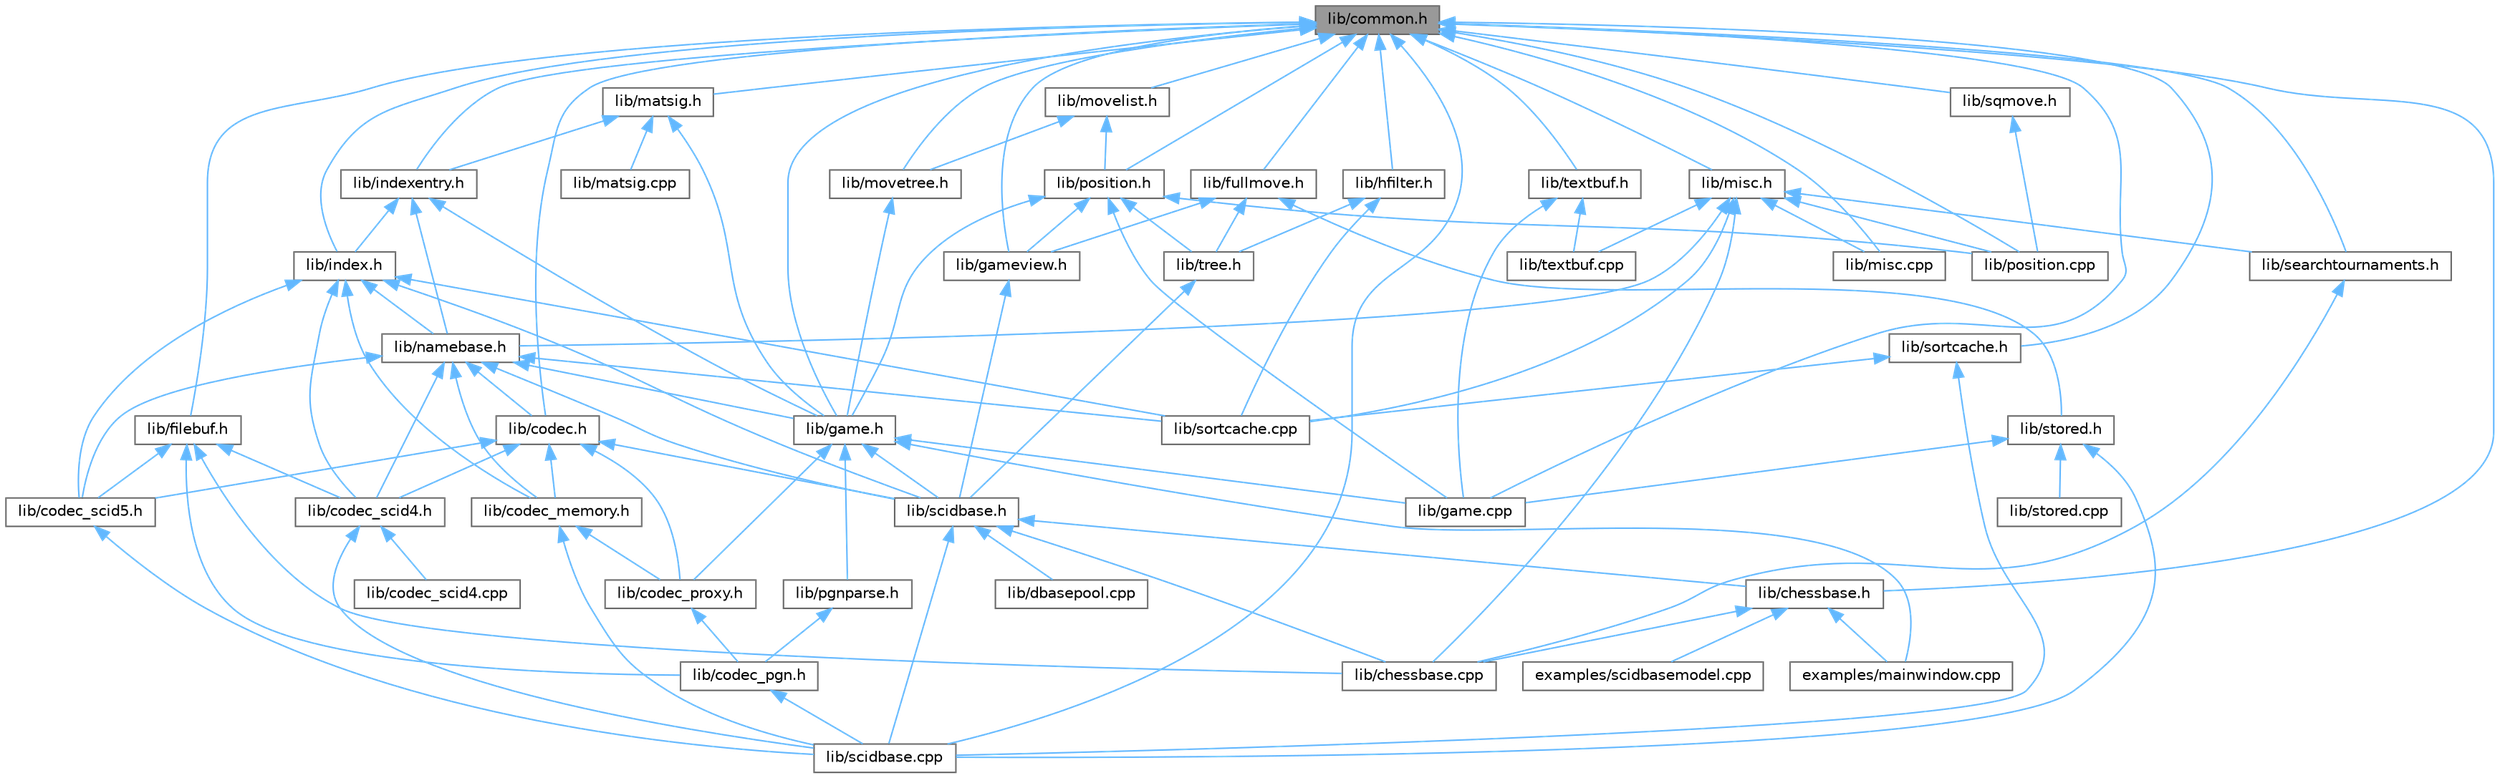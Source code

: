 digraph "lib/common.h"
{
 // LATEX_PDF_SIZE
  bgcolor="transparent";
  edge [fontname=Helvetica,fontsize=10,labelfontname=Helvetica,labelfontsize=10];
  node [fontname=Helvetica,fontsize=10,shape=box,height=0.2,width=0.4];
  Node1 [id="Node000001",label="lib/common.h",height=0.2,width=0.4,color="gray40", fillcolor="grey60", style="filled", fontcolor="black",tooltip=" "];
  Node1 -> Node2 [id="edge1_Node000001_Node000002",dir="back",color="steelblue1",style="solid",tooltip=" "];
  Node2 [id="Node000002",label="lib/chessbase.h",height=0.2,width=0.4,color="grey40", fillcolor="white", style="filled",URL="$chessbase_8h.html",tooltip=" "];
  Node2 -> Node3 [id="edge2_Node000002_Node000003",dir="back",color="steelblue1",style="solid",tooltip=" "];
  Node3 [id="Node000003",label="examples/mainwindow.cpp",height=0.2,width=0.4,color="grey40", fillcolor="white", style="filled",URL="$mainwindow_8cpp.html",tooltip=" "];
  Node2 -> Node4 [id="edge3_Node000002_Node000004",dir="back",color="steelblue1",style="solid",tooltip=" "];
  Node4 [id="Node000004",label="examples/scidbasemodel.cpp",height=0.2,width=0.4,color="grey40", fillcolor="white", style="filled",URL="$scidbasemodel_8cpp.html",tooltip=" "];
  Node2 -> Node5 [id="edge4_Node000002_Node000005",dir="back",color="steelblue1",style="solid",tooltip=" "];
  Node5 [id="Node000005",label="lib/chessbase.cpp",height=0.2,width=0.4,color="grey40", fillcolor="white", style="filled",URL="$chessbase_8cpp.html",tooltip=" "];
  Node1 -> Node6 [id="edge5_Node000001_Node000006",dir="back",color="steelblue1",style="solid",tooltip=" "];
  Node6 [id="Node000006",label="lib/codec.h",height=0.2,width=0.4,color="grey40", fillcolor="white", style="filled",URL="$codec_8h.html",tooltip=" "];
  Node6 -> Node7 [id="edge6_Node000006_Node000007",dir="back",color="steelblue1",style="solid",tooltip=" "];
  Node7 [id="Node000007",label="lib/codec_memory.h",height=0.2,width=0.4,color="grey40", fillcolor="white", style="filled",URL="$codec__memory_8h.html",tooltip=" "];
  Node7 -> Node8 [id="edge7_Node000007_Node000008",dir="back",color="steelblue1",style="solid",tooltip=" "];
  Node8 [id="Node000008",label="lib/codec_proxy.h",height=0.2,width=0.4,color="grey40", fillcolor="white", style="filled",URL="$codec__proxy_8h.html",tooltip=" "];
  Node8 -> Node9 [id="edge8_Node000008_Node000009",dir="back",color="steelblue1",style="solid",tooltip=" "];
  Node9 [id="Node000009",label="lib/codec_pgn.h",height=0.2,width=0.4,color="grey40", fillcolor="white", style="filled",URL="$codec__pgn_8h.html",tooltip=" "];
  Node9 -> Node10 [id="edge9_Node000009_Node000010",dir="back",color="steelblue1",style="solid",tooltip=" "];
  Node10 [id="Node000010",label="lib/scidbase.cpp",height=0.2,width=0.4,color="grey40", fillcolor="white", style="filled",URL="$scidbase_8cpp.html",tooltip=" "];
  Node7 -> Node10 [id="edge10_Node000007_Node000010",dir="back",color="steelblue1",style="solid",tooltip=" "];
  Node6 -> Node8 [id="edge11_Node000006_Node000008",dir="back",color="steelblue1",style="solid",tooltip=" "];
  Node6 -> Node11 [id="edge12_Node000006_Node000011",dir="back",color="steelblue1",style="solid",tooltip=" "];
  Node11 [id="Node000011",label="lib/codec_scid4.h",height=0.2,width=0.4,color="grey40", fillcolor="white", style="filled",URL="$codec__scid4_8h.html",tooltip=" "];
  Node11 -> Node12 [id="edge13_Node000011_Node000012",dir="back",color="steelblue1",style="solid",tooltip=" "];
  Node12 [id="Node000012",label="lib/codec_scid4.cpp",height=0.2,width=0.4,color="grey40", fillcolor="white", style="filled",URL="$codec__scid4_8cpp.html",tooltip=" "];
  Node11 -> Node10 [id="edge14_Node000011_Node000010",dir="back",color="steelblue1",style="solid",tooltip=" "];
  Node6 -> Node13 [id="edge15_Node000006_Node000013",dir="back",color="steelblue1",style="solid",tooltip=" "];
  Node13 [id="Node000013",label="lib/codec_scid5.h",height=0.2,width=0.4,color="grey40", fillcolor="white", style="filled",URL="$codec__scid5_8h.html",tooltip=" "];
  Node13 -> Node10 [id="edge16_Node000013_Node000010",dir="back",color="steelblue1",style="solid",tooltip=" "];
  Node6 -> Node14 [id="edge17_Node000006_Node000014",dir="back",color="steelblue1",style="solid",tooltip=" "];
  Node14 [id="Node000014",label="lib/scidbase.h",height=0.2,width=0.4,color="grey40", fillcolor="white", style="filled",URL="$scidbase_8h.html",tooltip=" "];
  Node14 -> Node5 [id="edge18_Node000014_Node000005",dir="back",color="steelblue1",style="solid",tooltip=" "];
  Node14 -> Node2 [id="edge19_Node000014_Node000002",dir="back",color="steelblue1",style="solid",tooltip=" "];
  Node14 -> Node15 [id="edge20_Node000014_Node000015",dir="back",color="steelblue1",style="solid",tooltip=" "];
  Node15 [id="Node000015",label="lib/dbasepool.cpp",height=0.2,width=0.4,color="grey40", fillcolor="white", style="filled",URL="$dbasepool_8cpp.html",tooltip=" "];
  Node14 -> Node10 [id="edge21_Node000014_Node000010",dir="back",color="steelblue1",style="solid",tooltip=" "];
  Node1 -> Node16 [id="edge22_Node000001_Node000016",dir="back",color="steelblue1",style="solid",tooltip=" "];
  Node16 [id="Node000016",label="lib/filebuf.h",height=0.2,width=0.4,color="grey40", fillcolor="white", style="filled",URL="$filebuf_8h.html",tooltip=" "];
  Node16 -> Node5 [id="edge23_Node000016_Node000005",dir="back",color="steelblue1",style="solid",tooltip=" "];
  Node16 -> Node9 [id="edge24_Node000016_Node000009",dir="back",color="steelblue1",style="solid",tooltip=" "];
  Node16 -> Node11 [id="edge25_Node000016_Node000011",dir="back",color="steelblue1",style="solid",tooltip=" "];
  Node16 -> Node13 [id="edge26_Node000016_Node000013",dir="back",color="steelblue1",style="solid",tooltip=" "];
  Node1 -> Node17 [id="edge27_Node000001_Node000017",dir="back",color="steelblue1",style="solid",tooltip=" "];
  Node17 [id="Node000017",label="lib/fullmove.h",height=0.2,width=0.4,color="grey40", fillcolor="white", style="filled",URL="$fullmove_8h.html",tooltip=" "];
  Node17 -> Node18 [id="edge28_Node000017_Node000018",dir="back",color="steelblue1",style="solid",tooltip=" "];
  Node18 [id="Node000018",label="lib/gameview.h",height=0.2,width=0.4,color="grey40", fillcolor="white", style="filled",URL="$gameview_8h.html",tooltip=" "];
  Node18 -> Node14 [id="edge29_Node000018_Node000014",dir="back",color="steelblue1",style="solid",tooltip=" "];
  Node17 -> Node19 [id="edge30_Node000017_Node000019",dir="back",color="steelblue1",style="solid",tooltip=" "];
  Node19 [id="Node000019",label="lib/stored.h",height=0.2,width=0.4,color="grey40", fillcolor="white", style="filled",URL="$stored_8h.html",tooltip=" "];
  Node19 -> Node20 [id="edge31_Node000019_Node000020",dir="back",color="steelblue1",style="solid",tooltip=" "];
  Node20 [id="Node000020",label="lib/game.cpp",height=0.2,width=0.4,color="grey40", fillcolor="white", style="filled",URL="$game_8cpp.html",tooltip=" "];
  Node19 -> Node10 [id="edge32_Node000019_Node000010",dir="back",color="steelblue1",style="solid",tooltip=" "];
  Node19 -> Node21 [id="edge33_Node000019_Node000021",dir="back",color="steelblue1",style="solid",tooltip=" "];
  Node21 [id="Node000021",label="lib/stored.cpp",height=0.2,width=0.4,color="grey40", fillcolor="white", style="filled",URL="$stored_8cpp.html",tooltip=" "];
  Node17 -> Node22 [id="edge34_Node000017_Node000022",dir="back",color="steelblue1",style="solid",tooltip=" "];
  Node22 [id="Node000022",label="lib/tree.h",height=0.2,width=0.4,color="grey40", fillcolor="white", style="filled",URL="$tree_8h.html",tooltip=" "];
  Node22 -> Node14 [id="edge35_Node000022_Node000014",dir="back",color="steelblue1",style="solid",tooltip=" "];
  Node1 -> Node20 [id="edge36_Node000001_Node000020",dir="back",color="steelblue1",style="solid",tooltip=" "];
  Node1 -> Node23 [id="edge37_Node000001_Node000023",dir="back",color="steelblue1",style="solid",tooltip=" "];
  Node23 [id="Node000023",label="lib/game.h",height=0.2,width=0.4,color="grey40", fillcolor="white", style="filled",URL="$game_8h.html",tooltip=" "];
  Node23 -> Node3 [id="edge38_Node000023_Node000003",dir="back",color="steelblue1",style="solid",tooltip=" "];
  Node23 -> Node8 [id="edge39_Node000023_Node000008",dir="back",color="steelblue1",style="solid",tooltip=" "];
  Node23 -> Node20 [id="edge40_Node000023_Node000020",dir="back",color="steelblue1",style="solid",tooltip=" "];
  Node23 -> Node24 [id="edge41_Node000023_Node000024",dir="back",color="steelblue1",style="solid",tooltip=" "];
  Node24 [id="Node000024",label="lib/pgnparse.h",height=0.2,width=0.4,color="grey40", fillcolor="white", style="filled",URL="$pgnparse_8h.html",tooltip=" "];
  Node24 -> Node9 [id="edge42_Node000024_Node000009",dir="back",color="steelblue1",style="solid",tooltip=" "];
  Node23 -> Node14 [id="edge43_Node000023_Node000014",dir="back",color="steelblue1",style="solid",tooltip=" "];
  Node1 -> Node18 [id="edge44_Node000001_Node000018",dir="back",color="steelblue1",style="solid",tooltip=" "];
  Node1 -> Node25 [id="edge45_Node000001_Node000025",dir="back",color="steelblue1",style="solid",tooltip=" "];
  Node25 [id="Node000025",label="lib/hfilter.h",height=0.2,width=0.4,color="grey40", fillcolor="white", style="filled",URL="$hfilter_8h.html",tooltip=" "];
  Node25 -> Node26 [id="edge46_Node000025_Node000026",dir="back",color="steelblue1",style="solid",tooltip=" "];
  Node26 [id="Node000026",label="lib/sortcache.cpp",height=0.2,width=0.4,color="grey40", fillcolor="white", style="filled",URL="$sortcache_8cpp.html",tooltip=" "];
  Node25 -> Node22 [id="edge47_Node000025_Node000022",dir="back",color="steelblue1",style="solid",tooltip=" "];
  Node1 -> Node27 [id="edge48_Node000001_Node000027",dir="back",color="steelblue1",style="solid",tooltip=" "];
  Node27 [id="Node000027",label="lib/index.h",height=0.2,width=0.4,color="grey40", fillcolor="white", style="filled",URL="$index_8h.html",tooltip=" "];
  Node27 -> Node7 [id="edge49_Node000027_Node000007",dir="back",color="steelblue1",style="solid",tooltip=" "];
  Node27 -> Node11 [id="edge50_Node000027_Node000011",dir="back",color="steelblue1",style="solid",tooltip=" "];
  Node27 -> Node13 [id="edge51_Node000027_Node000013",dir="back",color="steelblue1",style="solid",tooltip=" "];
  Node27 -> Node28 [id="edge52_Node000027_Node000028",dir="back",color="steelblue1",style="solid",tooltip=" "];
  Node28 [id="Node000028",label="lib/namebase.h",height=0.2,width=0.4,color="grey40", fillcolor="white", style="filled",URL="$namebase_8h.html",tooltip=" "];
  Node28 -> Node6 [id="edge53_Node000028_Node000006",dir="back",color="steelblue1",style="solid",tooltip=" "];
  Node28 -> Node7 [id="edge54_Node000028_Node000007",dir="back",color="steelblue1",style="solid",tooltip=" "];
  Node28 -> Node11 [id="edge55_Node000028_Node000011",dir="back",color="steelblue1",style="solid",tooltip=" "];
  Node28 -> Node13 [id="edge56_Node000028_Node000013",dir="back",color="steelblue1",style="solid",tooltip=" "];
  Node28 -> Node23 [id="edge57_Node000028_Node000023",dir="back",color="steelblue1",style="solid",tooltip=" "];
  Node28 -> Node14 [id="edge58_Node000028_Node000014",dir="back",color="steelblue1",style="solid",tooltip=" "];
  Node28 -> Node26 [id="edge59_Node000028_Node000026",dir="back",color="steelblue1",style="solid",tooltip=" "];
  Node27 -> Node14 [id="edge60_Node000027_Node000014",dir="back",color="steelblue1",style="solid",tooltip=" "];
  Node27 -> Node26 [id="edge61_Node000027_Node000026",dir="back",color="steelblue1",style="solid",tooltip=" "];
  Node1 -> Node29 [id="edge62_Node000001_Node000029",dir="back",color="steelblue1",style="solid",tooltip=" "];
  Node29 [id="Node000029",label="lib/indexentry.h",height=0.2,width=0.4,color="grey40", fillcolor="white", style="filled",URL="$indexentry_8h.html",tooltip=" "];
  Node29 -> Node23 [id="edge63_Node000029_Node000023",dir="back",color="steelblue1",style="solid",tooltip=" "];
  Node29 -> Node27 [id="edge64_Node000029_Node000027",dir="back",color="steelblue1",style="solid",tooltip=" "];
  Node29 -> Node28 [id="edge65_Node000029_Node000028",dir="back",color="steelblue1",style="solid",tooltip=" "];
  Node1 -> Node30 [id="edge66_Node000001_Node000030",dir="back",color="steelblue1",style="solid",tooltip=" "];
  Node30 [id="Node000030",label="lib/matsig.h",height=0.2,width=0.4,color="grey40", fillcolor="white", style="filled",URL="$matsig_8h.html",tooltip=" "];
  Node30 -> Node23 [id="edge67_Node000030_Node000023",dir="back",color="steelblue1",style="solid",tooltip=" "];
  Node30 -> Node29 [id="edge68_Node000030_Node000029",dir="back",color="steelblue1",style="solid",tooltip=" "];
  Node30 -> Node31 [id="edge69_Node000030_Node000031",dir="back",color="steelblue1",style="solid",tooltip=" "];
  Node31 [id="Node000031",label="lib/matsig.cpp",height=0.2,width=0.4,color="grey40", fillcolor="white", style="filled",URL="$matsig_8cpp.html",tooltip=" "];
  Node1 -> Node32 [id="edge70_Node000001_Node000032",dir="back",color="steelblue1",style="solid",tooltip=" "];
  Node32 [id="Node000032",label="lib/misc.cpp",height=0.2,width=0.4,color="grey40", fillcolor="white", style="filled",URL="$misc_8cpp.html",tooltip=" "];
  Node1 -> Node33 [id="edge71_Node000001_Node000033",dir="back",color="steelblue1",style="solid",tooltip=" "];
  Node33 [id="Node000033",label="lib/misc.h",height=0.2,width=0.4,color="grey40", fillcolor="white", style="filled",URL="$misc_8h.html",tooltip=" "];
  Node33 -> Node5 [id="edge72_Node000033_Node000005",dir="back",color="steelblue1",style="solid",tooltip=" "];
  Node33 -> Node32 [id="edge73_Node000033_Node000032",dir="back",color="steelblue1",style="solid",tooltip=" "];
  Node33 -> Node28 [id="edge74_Node000033_Node000028",dir="back",color="steelblue1",style="solid",tooltip=" "];
  Node33 -> Node34 [id="edge75_Node000033_Node000034",dir="back",color="steelblue1",style="solid",tooltip=" "];
  Node34 [id="Node000034",label="lib/position.cpp",height=0.2,width=0.4,color="grey40", fillcolor="white", style="filled",URL="$position_8cpp.html",tooltip=" "];
  Node33 -> Node35 [id="edge76_Node000033_Node000035",dir="back",color="steelblue1",style="solid",tooltip=" "];
  Node35 [id="Node000035",label="lib/searchtournaments.h",height=0.2,width=0.4,color="grey40", fillcolor="white", style="filled",URL="$searchtournaments_8h.html",tooltip=" "];
  Node35 -> Node5 [id="edge77_Node000035_Node000005",dir="back",color="steelblue1",style="solid",tooltip=" "];
  Node33 -> Node26 [id="edge78_Node000033_Node000026",dir="back",color="steelblue1",style="solid",tooltip=" "];
  Node33 -> Node36 [id="edge79_Node000033_Node000036",dir="back",color="steelblue1",style="solid",tooltip=" "];
  Node36 [id="Node000036",label="lib/textbuf.cpp",height=0.2,width=0.4,color="grey40", fillcolor="white", style="filled",URL="$textbuf_8cpp.html",tooltip=" "];
  Node1 -> Node37 [id="edge80_Node000001_Node000037",dir="back",color="steelblue1",style="solid",tooltip=" "];
  Node37 [id="Node000037",label="lib/movelist.h",height=0.2,width=0.4,color="grey40", fillcolor="white", style="filled",URL="$movelist_8h.html",tooltip=" "];
  Node37 -> Node38 [id="edge81_Node000037_Node000038",dir="back",color="steelblue1",style="solid",tooltip=" "];
  Node38 [id="Node000038",label="lib/movetree.h",height=0.2,width=0.4,color="grey40", fillcolor="white", style="filled",URL="$movetree_8h.html",tooltip=" "];
  Node38 -> Node23 [id="edge82_Node000038_Node000023",dir="back",color="steelblue1",style="solid",tooltip=" "];
  Node37 -> Node39 [id="edge83_Node000037_Node000039",dir="back",color="steelblue1",style="solid",tooltip=" "];
  Node39 [id="Node000039",label="lib/position.h",height=0.2,width=0.4,color="grey40", fillcolor="white", style="filled",URL="$position_8h.html",tooltip=" "];
  Node39 -> Node20 [id="edge84_Node000039_Node000020",dir="back",color="steelblue1",style="solid",tooltip=" "];
  Node39 -> Node23 [id="edge85_Node000039_Node000023",dir="back",color="steelblue1",style="solid",tooltip=" "];
  Node39 -> Node18 [id="edge86_Node000039_Node000018",dir="back",color="steelblue1",style="solid",tooltip=" "];
  Node39 -> Node34 [id="edge87_Node000039_Node000034",dir="back",color="steelblue1",style="solid",tooltip=" "];
  Node39 -> Node22 [id="edge88_Node000039_Node000022",dir="back",color="steelblue1",style="solid",tooltip=" "];
  Node1 -> Node38 [id="edge89_Node000001_Node000038",dir="back",color="steelblue1",style="solid",tooltip=" "];
  Node1 -> Node34 [id="edge90_Node000001_Node000034",dir="back",color="steelblue1",style="solid",tooltip=" "];
  Node1 -> Node39 [id="edge91_Node000001_Node000039",dir="back",color="steelblue1",style="solid",tooltip=" "];
  Node1 -> Node10 [id="edge92_Node000001_Node000010",dir="back",color="steelblue1",style="solid",tooltip=" "];
  Node1 -> Node35 [id="edge93_Node000001_Node000035",dir="back",color="steelblue1",style="solid",tooltip=" "];
  Node1 -> Node40 [id="edge94_Node000001_Node000040",dir="back",color="steelblue1",style="solid",tooltip=" "];
  Node40 [id="Node000040",label="lib/sortcache.h",height=0.2,width=0.4,color="grey40", fillcolor="white", style="filled",URL="$sortcache_8h.html",tooltip=" "];
  Node40 -> Node10 [id="edge95_Node000040_Node000010",dir="back",color="steelblue1",style="solid",tooltip=" "];
  Node40 -> Node26 [id="edge96_Node000040_Node000026",dir="back",color="steelblue1",style="solid",tooltip=" "];
  Node1 -> Node41 [id="edge97_Node000001_Node000041",dir="back",color="steelblue1",style="solid",tooltip=" "];
  Node41 [id="Node000041",label="lib/sqmove.h",height=0.2,width=0.4,color="grey40", fillcolor="white", style="filled",URL="$sqmove_8h.html",tooltip=" "];
  Node41 -> Node34 [id="edge98_Node000041_Node000034",dir="back",color="steelblue1",style="solid",tooltip=" "];
  Node1 -> Node42 [id="edge99_Node000001_Node000042",dir="back",color="steelblue1",style="solid",tooltip=" "];
  Node42 [id="Node000042",label="lib/textbuf.h",height=0.2,width=0.4,color="grey40", fillcolor="white", style="filled",URL="$textbuf_8h.html",tooltip=" "];
  Node42 -> Node20 [id="edge100_Node000042_Node000020",dir="back",color="steelblue1",style="solid",tooltip=" "];
  Node42 -> Node36 [id="edge101_Node000042_Node000036",dir="back",color="steelblue1",style="solid",tooltip=" "];
}
